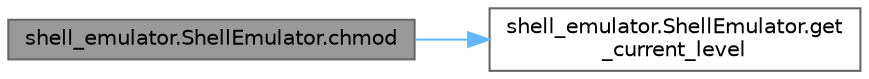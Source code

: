digraph "shell_emulator.ShellEmulator.chmod"
{
 // LATEX_PDF_SIZE
  bgcolor="transparent";
  edge [fontname=Helvetica,fontsize=10,labelfontname=Helvetica,labelfontsize=10];
  node [fontname=Helvetica,fontsize=10,shape=box,height=0.2,width=0.4];
  rankdir="LR";
  Node1 [id="Node000001",label="shell_emulator.ShellEmulator.chmod",height=0.2,width=0.4,color="gray40", fillcolor="grey60", style="filled", fontcolor="black",tooltip=" "];
  Node1 -> Node2 [id="edge3_Node000001_Node000002",color="steelblue1",style="solid",tooltip=" "];
  Node2 [id="Node000002",label="shell_emulator.ShellEmulator.get\l_current_level",height=0.2,width=0.4,color="grey40", fillcolor="white", style="filled",URL="$d0/d54/classshell__emulator_1_1_shell_emulator.html#a011c735af80ca4023f91485345ea001a",tooltip=" "];
}
